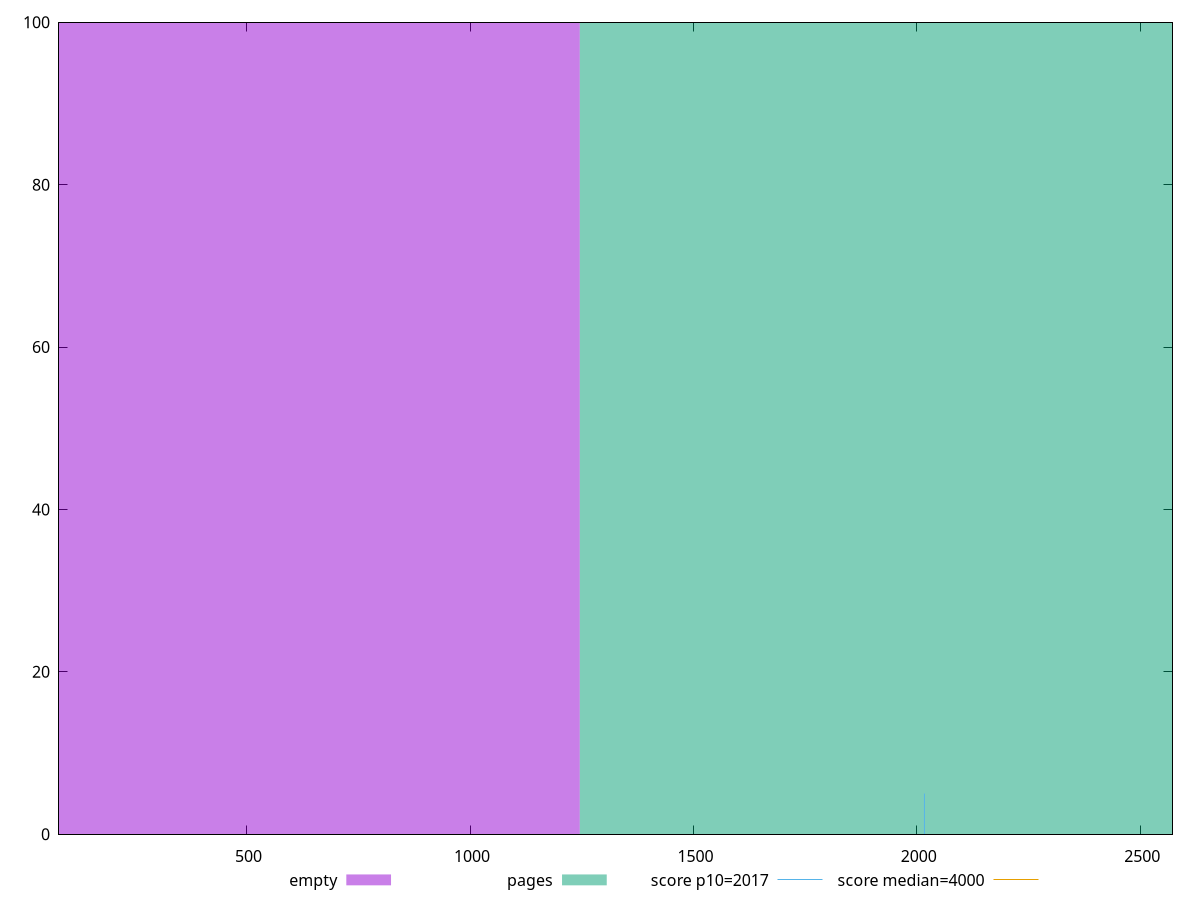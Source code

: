 reset

$empty <<EOF
0 100
EOF

$pages <<EOF
2491.5055113581166 100
EOF

set key outside below
set boxwidth 2491.5055113581166
set xrange [80.164:2572.1599999999935]
set yrange [0:100]
set style fill transparent solid 0.5 noborder

set parametric
set terminal svg size 640, 500 enhanced background rgb 'white'
set output "report_00007_2020-12-11T15:55:29.892Z/mainthread-work-breakdown/comparison/histogram/0_vs_1.svg"

plot $empty title "empty" with boxes, \
     $pages title "pages" with boxes, \
     2017,t title "score p10=2017", \
     4000,t title "score median=4000"

reset
